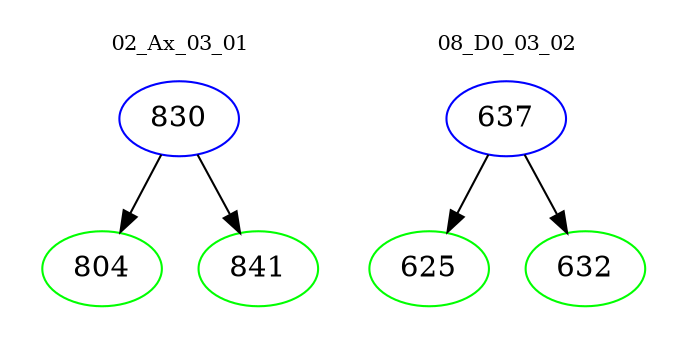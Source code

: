 digraph{
subgraph cluster_0 {
color = white
label = "02_Ax_03_01";
fontsize=10;
T0_830 [label="830", color="blue"]
T0_830 -> T0_804 [color="black"]
T0_804 [label="804", color="green"]
T0_830 -> T0_841 [color="black"]
T0_841 [label="841", color="green"]
}
subgraph cluster_1 {
color = white
label = "08_D0_03_02";
fontsize=10;
T1_637 [label="637", color="blue"]
T1_637 -> T1_625 [color="black"]
T1_625 [label="625", color="green"]
T1_637 -> T1_632 [color="black"]
T1_632 [label="632", color="green"]
}
}

